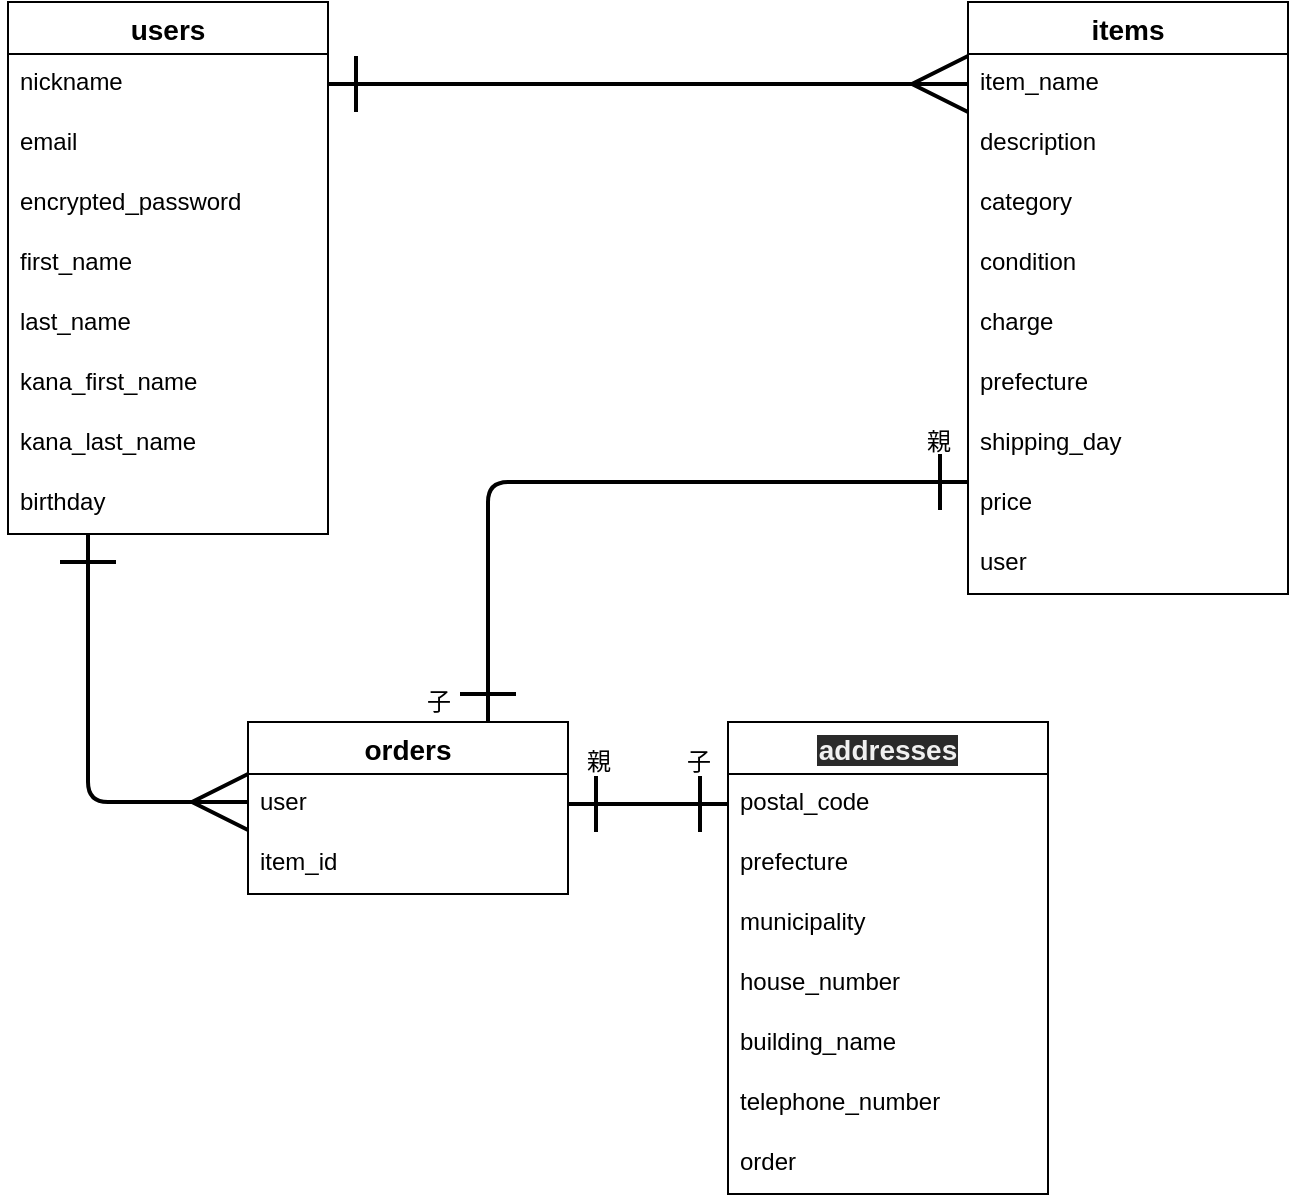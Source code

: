 <mxfile>
    <diagram id="rcOJZJOaZJlRjZxL5rhZ" name="ページ1">
        <mxGraphModel dx="898" dy="627" grid="1" gridSize="10" guides="1" tooltips="1" connect="1" arrows="1" fold="1" page="1" pageScale="1" pageWidth="827" pageHeight="1169" background="none" math="0" shadow="0">
            <root>
                <mxCell id="0"/>
                <mxCell id="1" parent="0"/>
                <mxCell id="uRet98cpNQTiy_Cba9M9-13" style="edgeStyle=none;html=1;endArrow=ERmany;endFill=0;startArrow=ERone;startFill=0;strokeWidth=2;targetPerimeterSpacing=0;endSize=25;startSize=25;jumpSize=16;jumpStyle=none;sourcePerimeterSpacing=0;" parent="1" source="uRet98cpNQTiy_Cba9M9-2" target="uRet98cpNQTiy_Cba9M9-6" edge="1">
                    <mxGeometry relative="1" as="geometry"/>
                </mxCell>
                <mxCell id="uRet98cpNQTiy_Cba9M9-1" value="users" style="swimlane;fontStyle=1;childLayout=stackLayout;horizontal=1;startSize=26;horizontalStack=0;resizeParent=1;resizeParentMax=0;resizeLast=0;collapsible=1;marginBottom=0;align=center;fontSize=14;" parent="1" vertex="1">
                    <mxGeometry x="80" y="40" width="160" height="266" as="geometry">
                        <mxRectangle x="80" y="40" width="70" height="26" as="alternateBounds"/>
                    </mxGeometry>
                </mxCell>
                <mxCell id="uRet98cpNQTiy_Cba9M9-2" value="nickname" style="text;strokeColor=none;fillColor=none;spacingLeft=4;spacingRight=4;overflow=hidden;rotatable=0;points=[[0,0.5],[1,0.5]];portConstraint=eastwest;fontSize=12;shadow=1;" parent="uRet98cpNQTiy_Cba9M9-1" vertex="1">
                    <mxGeometry y="26" width="160" height="30" as="geometry"/>
                </mxCell>
                <mxCell id="uRet98cpNQTiy_Cba9M9-3" value="email" style="text;strokeColor=none;fillColor=none;spacingLeft=4;spacingRight=4;overflow=hidden;rotatable=0;points=[[0,0.5],[1,0.5]];portConstraint=eastwest;fontSize=12;" parent="uRet98cpNQTiy_Cba9M9-1" vertex="1">
                    <mxGeometry y="56" width="160" height="30" as="geometry"/>
                </mxCell>
                <mxCell id="uRet98cpNQTiy_Cba9M9-4" value="encrypted_password" style="text;strokeColor=none;fillColor=none;spacingLeft=4;spacingRight=4;overflow=hidden;rotatable=0;points=[[0,0.5],[1,0.5]];portConstraint=eastwest;fontSize=12;" parent="uRet98cpNQTiy_Cba9M9-1" vertex="1">
                    <mxGeometry y="86" width="160" height="30" as="geometry"/>
                </mxCell>
                <mxCell id="uRet98cpNQTiy_Cba9M9-31" value="first_name" style="text;strokeColor=none;fillColor=none;spacingLeft=4;spacingRight=4;overflow=hidden;rotatable=0;points=[[0,0.5],[1,0.5]];portConstraint=eastwest;fontSize=12;" parent="uRet98cpNQTiy_Cba9M9-1" vertex="1">
                    <mxGeometry y="116" width="160" height="30" as="geometry"/>
                </mxCell>
                <mxCell id="uRet98cpNQTiy_Cba9M9-32" value="last_name" style="text;strokeColor=none;fillColor=none;spacingLeft=4;spacingRight=4;overflow=hidden;rotatable=0;points=[[0,0.5],[1,0.5]];portConstraint=eastwest;fontSize=12;" parent="uRet98cpNQTiy_Cba9M9-1" vertex="1">
                    <mxGeometry y="146" width="160" height="30" as="geometry"/>
                </mxCell>
                <mxCell id="uRet98cpNQTiy_Cba9M9-33" value="kana_first_name" style="text;strokeColor=none;fillColor=none;spacingLeft=4;spacingRight=4;overflow=hidden;rotatable=0;points=[[0,0.5],[1,0.5]];portConstraint=eastwest;fontSize=12;" parent="uRet98cpNQTiy_Cba9M9-1" vertex="1">
                    <mxGeometry y="176" width="160" height="30" as="geometry"/>
                </mxCell>
                <mxCell id="uRet98cpNQTiy_Cba9M9-34" value="kana_last_name" style="text;strokeColor=none;fillColor=none;spacingLeft=4;spacingRight=4;overflow=hidden;rotatable=0;points=[[0,0.5],[1,0.5]];portConstraint=eastwest;fontSize=12;" parent="uRet98cpNQTiy_Cba9M9-1" vertex="1">
                    <mxGeometry y="206" width="160" height="30" as="geometry"/>
                </mxCell>
                <mxCell id="uRet98cpNQTiy_Cba9M9-35" value="birthday" style="text;strokeColor=none;fillColor=none;spacingLeft=4;spacingRight=4;overflow=hidden;rotatable=0;points=[[0,0.5],[1,0.5]];portConstraint=eastwest;fontSize=12;" parent="uRet98cpNQTiy_Cba9M9-1" vertex="1">
                    <mxGeometry y="236" width="160" height="30" as="geometry"/>
                </mxCell>
                <mxCell id="uRet98cpNQTiy_Cba9M9-14" style="edgeStyle=orthogonalEdgeStyle;html=1;strokeWidth=2;endArrow=ERone;endFill=0;startArrow=ERone;startFill=0;endSize=25;startSize=25;entryX=0.75;entryY=0;entryDx=0;entryDy=0;" parent="1" source="uRet98cpNQTiy_Cba9M9-42" target="uRet98cpNQTiy_Cba9M9-9" edge="1">
                    <mxGeometry relative="1" as="geometry">
                        <mxPoint x="520" y="320" as="sourcePoint"/>
                        <Array as="points">
                            <mxPoint x="320" y="280"/>
                        </Array>
                        <mxPoint x="350" y="330" as="targetPoint"/>
                    </mxGeometry>
                </mxCell>
                <mxCell id="uRet98cpNQTiy_Cba9M9-5" value="items" style="swimlane;fontStyle=1;childLayout=stackLayout;horizontal=1;startSize=26;horizontalStack=0;resizeParent=1;resizeParentMax=0;resizeLast=0;collapsible=1;marginBottom=0;align=center;fontSize=14;" parent="1" vertex="1">
                    <mxGeometry x="560" y="40" width="160" height="296" as="geometry">
                        <mxRectangle x="560" y="40" width="70" height="26" as="alternateBounds"/>
                    </mxGeometry>
                </mxCell>
                <mxCell id="uRet98cpNQTiy_Cba9M9-6" value="item_name" style="text;strokeColor=none;fillColor=none;spacingLeft=4;spacingRight=4;overflow=hidden;rotatable=0;points=[[0,0.5],[1,0.5]];portConstraint=eastwest;fontSize=12;" parent="uRet98cpNQTiy_Cba9M9-5" vertex="1">
                    <mxGeometry y="26" width="160" height="30" as="geometry"/>
                </mxCell>
                <mxCell id="uRet98cpNQTiy_Cba9M9-7" value="description" style="text;strokeColor=none;fillColor=none;spacingLeft=4;spacingRight=4;overflow=hidden;rotatable=0;points=[[0,0.5],[1,0.5]];portConstraint=eastwest;fontSize=12;" parent="uRet98cpNQTiy_Cba9M9-5" vertex="1">
                    <mxGeometry y="56" width="160" height="30" as="geometry"/>
                </mxCell>
                <mxCell id="uRet98cpNQTiy_Cba9M9-8" value="category" style="text;strokeColor=none;fillColor=none;spacingLeft=4;spacingRight=4;overflow=hidden;rotatable=0;points=[[0,0.5],[1,0.5]];portConstraint=eastwest;fontSize=12;" parent="uRet98cpNQTiy_Cba9M9-5" vertex="1">
                    <mxGeometry y="86" width="160" height="30" as="geometry"/>
                </mxCell>
                <mxCell id="uRet98cpNQTiy_Cba9M9-37" value="condition" style="text;strokeColor=none;fillColor=none;spacingLeft=4;spacingRight=4;overflow=hidden;rotatable=0;points=[[0,0.5],[1,0.5]];portConstraint=eastwest;fontSize=12;" parent="uRet98cpNQTiy_Cba9M9-5" vertex="1">
                    <mxGeometry y="116" width="160" height="30" as="geometry"/>
                </mxCell>
                <mxCell id="uRet98cpNQTiy_Cba9M9-38" value="charge" style="text;strokeColor=none;fillColor=none;spacingLeft=4;spacingRight=4;overflow=hidden;rotatable=0;points=[[0,0.5],[1,0.5]];portConstraint=eastwest;fontSize=12;" parent="uRet98cpNQTiy_Cba9M9-5" vertex="1">
                    <mxGeometry y="146" width="160" height="30" as="geometry"/>
                </mxCell>
                <mxCell id="uRet98cpNQTiy_Cba9M9-39" value="prefecture" style="text;strokeColor=none;fillColor=none;spacingLeft=4;spacingRight=4;overflow=hidden;rotatable=0;points=[[0,0.5],[1,0.5]];portConstraint=eastwest;fontSize=12;" parent="uRet98cpNQTiy_Cba9M9-5" vertex="1">
                    <mxGeometry y="176" width="160" height="30" as="geometry"/>
                </mxCell>
                <mxCell id="uRet98cpNQTiy_Cba9M9-41" value="shipping_day" style="text;strokeColor=none;fillColor=none;spacingLeft=4;spacingRight=4;overflow=hidden;rotatable=0;points=[[0,0.5],[1,0.5]];portConstraint=eastwest;fontSize=12;" parent="uRet98cpNQTiy_Cba9M9-5" vertex="1">
                    <mxGeometry y="206" width="160" height="30" as="geometry"/>
                </mxCell>
                <mxCell id="uRet98cpNQTiy_Cba9M9-42" value="price" style="text;strokeColor=none;fillColor=none;spacingLeft=4;spacingRight=4;overflow=hidden;rotatable=0;points=[[0,0.5],[1,0.5]];portConstraint=eastwest;fontSize=12;" parent="uRet98cpNQTiy_Cba9M9-5" vertex="1">
                    <mxGeometry y="236" width="160" height="30" as="geometry"/>
                </mxCell>
                <mxCell id="uRet98cpNQTiy_Cba9M9-45" value="user" style="text;strokeColor=none;fillColor=none;spacingLeft=4;spacingRight=4;overflow=hidden;rotatable=0;points=[[0,0.5],[1,0.5]];portConstraint=eastwest;fontSize=12;" parent="uRet98cpNQTiy_Cba9M9-5" vertex="1">
                    <mxGeometry y="266" width="160" height="30" as="geometry"/>
                </mxCell>
                <mxCell id="uRet98cpNQTiy_Cba9M9-15" style="edgeStyle=orthogonalEdgeStyle;html=1;strokeWidth=2;endSize=25;startSize=25;endArrow=ERone;endFill=0;startArrow=ERmany;startFill=0;" parent="1" source="uRet98cpNQTiy_Cba9M9-52" target="uRet98cpNQTiy_Cba9M9-35" edge="1">
                    <mxGeometry relative="1" as="geometry">
                        <mxPoint x="190" y="440" as="sourcePoint"/>
                        <mxPoint x="160" y="320" as="targetPoint"/>
                        <Array as="points">
                            <mxPoint x="120" y="440"/>
                        </Array>
                    </mxGeometry>
                </mxCell>
                <mxCell id="uRet98cpNQTiy_Cba9M9-9" value="orders" style="swimlane;fontStyle=1;childLayout=stackLayout;horizontal=1;startSize=26;horizontalStack=0;resizeParent=1;resizeParentMax=0;resizeLast=0;collapsible=1;marginBottom=0;align=center;fontSize=14;" parent="1" vertex="1">
                    <mxGeometry x="200" y="400" width="160" height="86" as="geometry">
                        <mxRectangle x="320" y="360" width="70" height="26" as="alternateBounds"/>
                    </mxGeometry>
                </mxCell>
                <mxCell id="uRet98cpNQTiy_Cba9M9-52" value="user" style="text;strokeColor=none;fillColor=none;spacingLeft=4;spacingRight=4;overflow=hidden;rotatable=0;points=[[0,0.5],[1,0.5]];portConstraint=eastwest;fontSize=12;" parent="uRet98cpNQTiy_Cba9M9-9" vertex="1">
                    <mxGeometry y="26" width="160" height="30" as="geometry"/>
                </mxCell>
                <mxCell id="uRet98cpNQTiy_Cba9M9-53" value="item_id" style="text;strokeColor=none;fillColor=none;spacingLeft=4;spacingRight=4;overflow=hidden;rotatable=0;points=[[0,0.5],[1,0.5]];portConstraint=eastwest;fontSize=12;" parent="uRet98cpNQTiy_Cba9M9-9" vertex="1">
                    <mxGeometry y="56" width="160" height="30" as="geometry"/>
                </mxCell>
                <mxCell id="uRet98cpNQTiy_Cba9M9-55" value="親" style="text;html=1;resizable=0;autosize=1;align=center;verticalAlign=middle;points=[];fillColor=none;strokeColor=none;rounded=0;shadow=1;" parent="1" vertex="1">
                    <mxGeometry x="530" y="250" width="30" height="20" as="geometry"/>
                </mxCell>
                <mxCell id="uRet98cpNQTiy_Cba9M9-57" value="子" style="text;html=1;resizable=0;autosize=1;align=center;verticalAlign=middle;points=[];fillColor=none;strokeColor=none;rounded=0;shadow=1;" parent="1" vertex="1">
                    <mxGeometry x="280" y="380" width="30" height="20" as="geometry"/>
                </mxCell>
                <mxCell id="2" value="addresses" style="swimlane;fontStyle=1;childLayout=stackLayout;horizontal=1;startSize=26;horizontalStack=0;resizeParent=1;resizeParentMax=0;resizeLast=0;collapsible=1;marginBottom=0;align=center;fontSize=14;labelBackgroundColor=#2A2A2A;fontColor=#F0F0F0;strokeColor=default;" vertex="1" parent="1">
                    <mxGeometry x="440" y="400" width="160" height="236" as="geometry"/>
                </mxCell>
                <mxCell id="uRet98cpNQTiy_Cba9M9-10" value="postal_code" style="text;strokeColor=none;fillColor=none;spacingLeft=4;spacingRight=4;overflow=hidden;rotatable=0;points=[[0,0.5],[1,0.5]];portConstraint=eastwest;fontSize=12;" parent="2" vertex="1">
                    <mxGeometry y="26" width="160" height="30" as="geometry"/>
                </mxCell>
                <mxCell id="uRet98cpNQTiy_Cba9M9-11" value="prefecture" style="text;strokeColor=none;fillColor=none;spacingLeft=4;spacingRight=4;overflow=hidden;rotatable=0;points=[[0,0.5],[1,0.5]];portConstraint=eastwest;fontSize=12;" parent="2" vertex="1">
                    <mxGeometry y="56" width="160" height="30" as="geometry"/>
                </mxCell>
                <mxCell id="uRet98cpNQTiy_Cba9M9-12" value="municipality" style="text;strokeColor=none;fillColor=none;spacingLeft=4;spacingRight=4;overflow=hidden;rotatable=0;points=[[0,0.5],[1,0.5]];portConstraint=eastwest;fontSize=12;" parent="2" vertex="1">
                    <mxGeometry y="86" width="160" height="30" as="geometry"/>
                </mxCell>
                <mxCell id="uRet98cpNQTiy_Cba9M9-49" value="house_number" style="text;strokeColor=none;fillColor=none;spacingLeft=4;spacingRight=4;overflow=hidden;rotatable=0;points=[[0,0.5],[1,0.5]];portConstraint=eastwest;fontSize=12;" parent="2" vertex="1">
                    <mxGeometry y="116" width="160" height="30" as="geometry"/>
                </mxCell>
                <mxCell id="uRet98cpNQTiy_Cba9M9-50" value="building_name" style="text;strokeColor=none;fillColor=none;spacingLeft=4;spacingRight=4;overflow=hidden;rotatable=0;points=[[0,0.5],[1,0.5]];portConstraint=eastwest;fontSize=12;" parent="2" vertex="1">
                    <mxGeometry y="146" width="160" height="30" as="geometry"/>
                </mxCell>
                <mxCell id="uRet98cpNQTiy_Cba9M9-51" value="telephone_number" style="text;strokeColor=none;fillColor=none;spacingLeft=4;spacingRight=4;overflow=hidden;rotatable=0;points=[[0,0.5],[1,0.5]];portConstraint=eastwest;fontSize=12;" parent="2" vertex="1">
                    <mxGeometry y="176" width="160" height="30" as="geometry"/>
                </mxCell>
                <mxCell id="14" value="order" style="text;strokeColor=none;fillColor=none;spacingLeft=4;spacingRight=4;overflow=hidden;rotatable=0;points=[[0,0.5],[1,0.5]];portConstraint=eastwest;fontSize=12;" vertex="1" parent="2">
                    <mxGeometry y="206" width="160" height="30" as="geometry"/>
                </mxCell>
                <mxCell id="11" value="" style="edgeStyle=entityRelationEdgeStyle;fontSize=12;html=1;endArrow=ERone;endFill=1;labelBackgroundColor=#2A2A2A;fontColor=#F0F0F0;strokeColor=default;exitX=1;exitY=0.5;exitDx=0;exitDy=0;entryX=0;entryY=0.5;entryDx=0;entryDy=0;strokeWidth=2;startArrow=ERone;startFill=0;endSize=25;startSize=25;" edge="1" parent="1" source="uRet98cpNQTiy_Cba9M9-52" target="uRet98cpNQTiy_Cba9M9-10">
                    <mxGeometry width="100" height="100" relative="1" as="geometry">
                        <mxPoint x="450" y="370" as="sourcePoint"/>
                        <mxPoint x="550" y="270" as="targetPoint"/>
                    </mxGeometry>
                </mxCell>
                <mxCell id="12" value="親" style="text;html=1;resizable=0;autosize=1;align=center;verticalAlign=middle;points=[];fillColor=none;strokeColor=none;rounded=0;shadow=1;" vertex="1" parent="1">
                    <mxGeometry x="360" y="410" width="30" height="20" as="geometry"/>
                </mxCell>
                <mxCell id="13" value="子" style="text;html=1;resizable=0;autosize=1;align=center;verticalAlign=middle;points=[];fillColor=none;strokeColor=none;rounded=0;shadow=1;" vertex="1" parent="1">
                    <mxGeometry x="410" y="410" width="30" height="20" as="geometry"/>
                </mxCell>
            </root>
        </mxGraphModel>
    </diagram>
</mxfile>